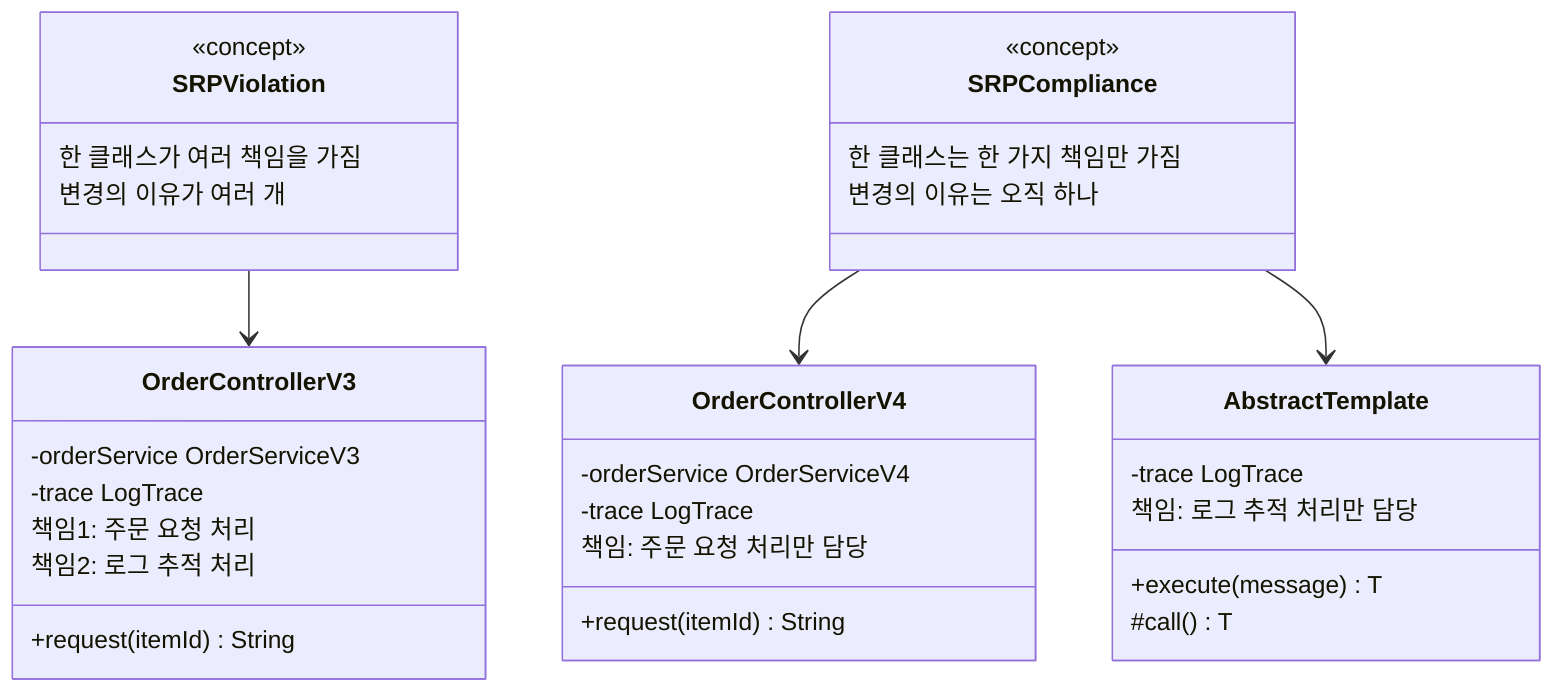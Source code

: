 classDiagram
    class SRPViolation {
        <<concept>>
        한 클래스가 여러 책임을 가짐
        변경의 이유가 여러 개
    }
    
    class SRPCompliance {
        <<concept>>
        한 클래스는 한 가지 책임만 가짐
        변경의 이유는 오직 하나
    }
    
    class OrderControllerV3 {
        -orderService OrderServiceV3
        -trace LogTrace
        +request(itemId) String
        책임1: 주문 요청 처리
        책임2: 로그 추적 처리
    }
    
    class OrderControllerV4 {
        -orderService OrderServiceV4
        -trace LogTrace
        +request(itemId) String
        책임: 주문 요청 처리만 담당
    }
    
    class AbstractTemplate {
        -trace LogTrace
        +execute(message) T
        #call() T
        책임: 로그 추적 처리만 담당
    }
    
    SRPViolation --> OrderControllerV3
    SRPCompliance --> OrderControllerV4
    SRPCompliance --> AbstractTemplate